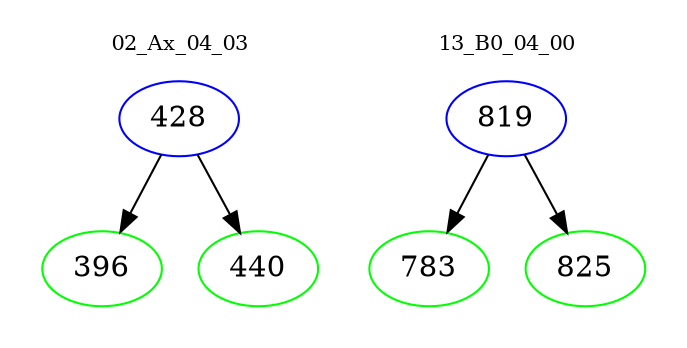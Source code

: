 digraph{
subgraph cluster_0 {
color = white
label = "02_Ax_04_03";
fontsize=10;
T0_428 [label="428", color="blue"]
T0_428 -> T0_396 [color="black"]
T0_396 [label="396", color="green"]
T0_428 -> T0_440 [color="black"]
T0_440 [label="440", color="green"]
}
subgraph cluster_1 {
color = white
label = "13_B0_04_00";
fontsize=10;
T1_819 [label="819", color="blue"]
T1_819 -> T1_783 [color="black"]
T1_783 [label="783", color="green"]
T1_819 -> T1_825 [color="black"]
T1_825 [label="825", color="green"]
}
}
